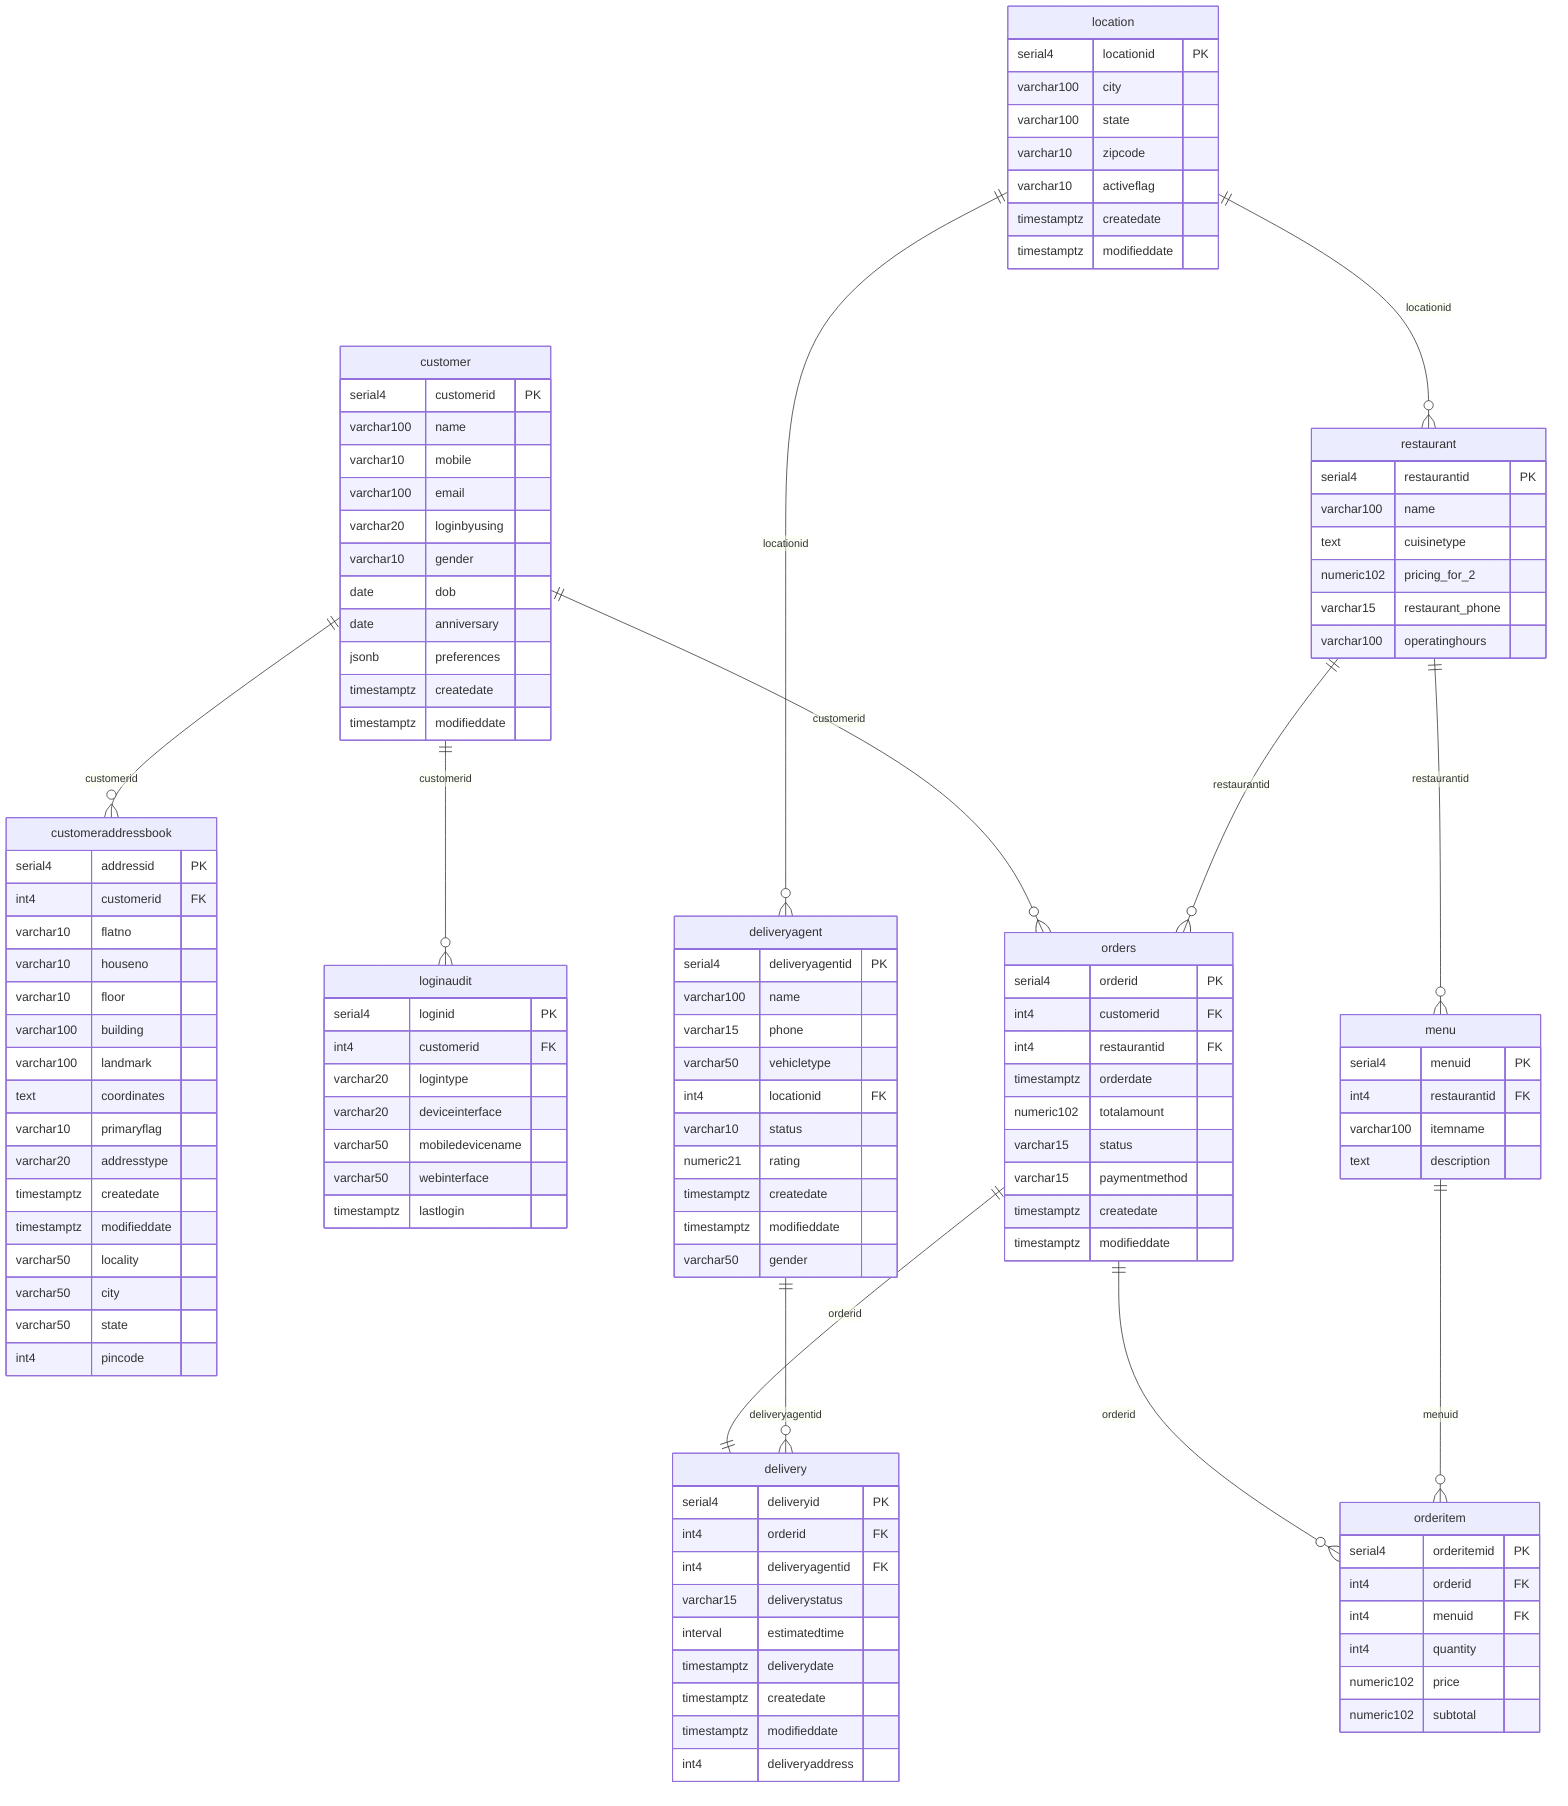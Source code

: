 erDiagram
    location {
        serial4 locationid PK
        varchar100 city
        varchar100 state
        varchar10 zipcode
        varchar10 activeflag
        timestamptz createdate
        timestamptz modifieddate
    }

    customeraddressbook {
        serial4 addressid PK
        int4 customerid FK
        varchar10 flatno
        varchar10 houseno
        varchar10 floor
        varchar100 building
        varchar100 landmark
        text coordinates
        varchar10 primaryflag
        varchar20 addresstype
        timestamptz createdate
        timestamptz modifieddate
        varchar50 locality
        varchar50 city
        varchar50 state
        int4 pincode
    }

    customer {
        serial4 customerid PK
        varchar100 name
        varchar10 mobile
        varchar100 email
        varchar20 loginbyusing
        varchar10 gender
        date dob
        date anniversary
        jsonb preferences
        timestamptz createdate
        timestamptz modifieddate
    }

    loginaudit {
        serial4 loginid PK
        int4 customerid FK
        varchar20 logintype
        varchar20 deviceinterface
        varchar50 mobiledevicename
        varchar50 webinterface
        timestamptz lastlogin
    }

    deliveryagent {
        serial4 deliveryagentid PK
        varchar100 name
        varchar15 phone
        varchar50 vehicletype
        int4 locationid FK
        varchar10 status
        numeric21 rating
        timestamptz createdate
        timestamptz modifieddate
        varchar50 gender
    }

    delivery {
        serial4 deliveryid PK
        int4 orderid FK
        int4 deliveryagentid FK
        varchar15 deliverystatus
        interval estimatedtime
        timestamptz deliverydate
        timestamptz createdate
        timestamptz modifieddate
        int4 deliveryaddress
    }

    orders {
        serial4 orderid PK
        int4 customerid FK
        int4 restaurantid FK
        timestamptz orderdate
        numeric102 totalamount
        varchar15 status
        varchar15 paymentmethod
        timestamptz createdate
        timestamptz modifieddate
    }

    restaurant {
        serial4 restaurantid PK
        varchar100 name
        text cuisinetype
        numeric102 pricing_for_2
        varchar15 restaurant_phone
        varchar100 operatinghours
    }

    menu {
        serial4 menuid PK
        int4 restaurantid FK
        varchar100 itemname
        text description
    }

    orderitem {
        serial4 orderitemid PK
        int4 orderid FK
        int4 menuid FK
        int4 quantity
        numeric102 price
        numeric102 subtotal
    }

    location ||--o{ deliveryagent : "locationid"
    location ||--o{ restaurant : "locationid"
    customer ||--o{ customeraddressbook : "customerid"
    customer ||--o{ loginaudit : "customerid"
    customer ||--o{ orders : "customerid"
    restaurant ||--o{ menu : "restaurantid"
    restaurant ||--o{ orders : "restaurantid"
    orders ||--|| delivery : "orderid"
    orders ||--o{ orderitem : "orderid"
    menu ||--o{ orderitem : "menuid"
    deliveryagent ||--o{ delivery : "deliveryagentid"
